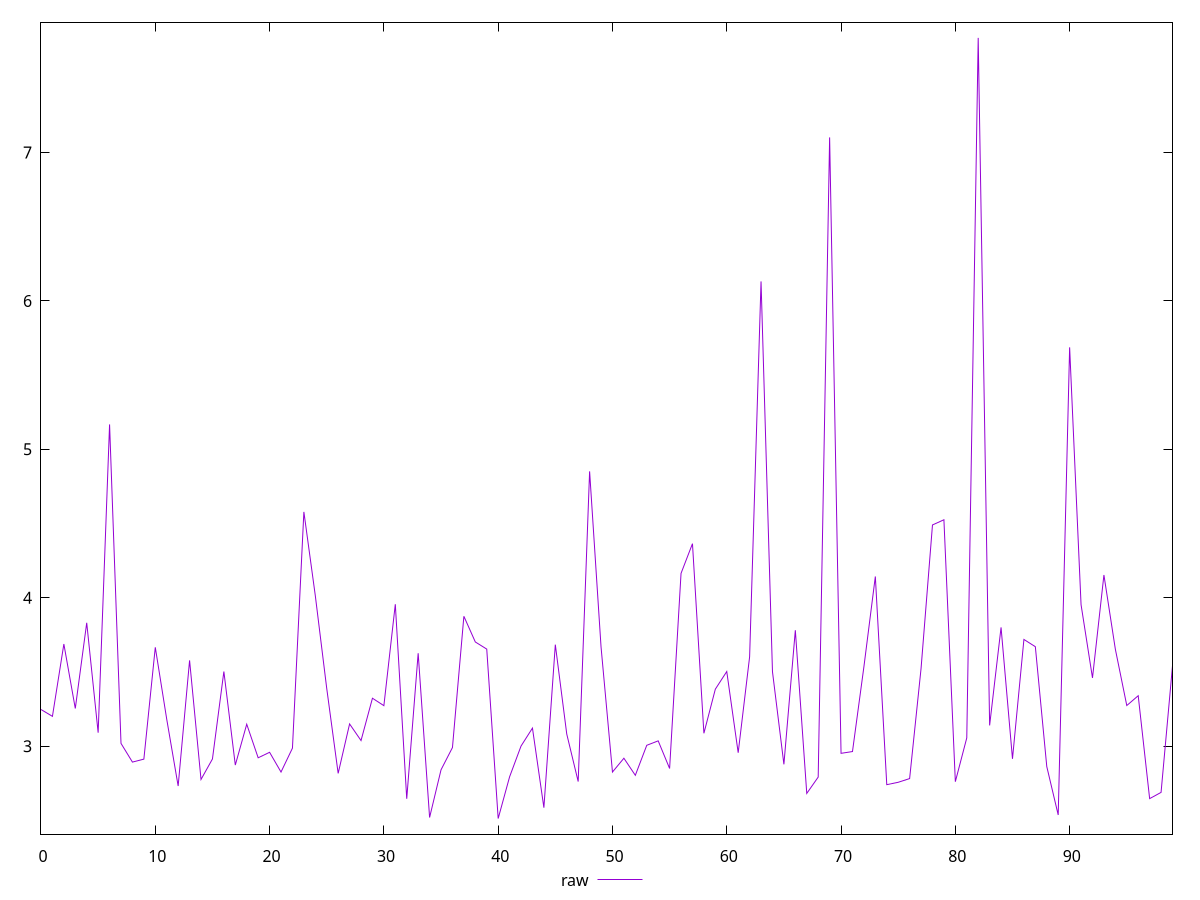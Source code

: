 reset

$raw <<EOF
0 3.2479999999999998
1 3.202
2 3.689
3 3.255
4 3.832
5 3.0919999999999996
6 5.168
7 3.0199999999999996
8 2.894
9 2.9139999999999997
10 3.667
11 3.1830000000000003
12 2.7330000000000005
13 3.5789999999999997
14 2.777
15 2.915
16 3.504
17 2.8739999999999997
18 3.149
19 2.923
20 2.9600000000000004
21 2.827
22 2.9879999999999995
23 4.579000000000001
24 4.015
25 3.3900000000000006
26 2.818
27 3.151
28 3.0389999999999997
29 3.324
30 3.2739999999999996
31 3.957
32 2.6470000000000002
33 3.627
34 2.521
35 2.8420000000000005
36 2.9919999999999995
37 3.8759999999999994
38 3.7030000000000003
39 3.655
40 2.514
41 2.795
42 3.002
43 3.123
44 2.5869999999999997
45 3.685
46 3.083
47 2.763
48 4.852
49 3.6700000000000004
50 2.8270000000000004
51 2.9199999999999995
52 2.8049999999999997
53 3.007
54 3.037
55 2.851
56 4.164999999999999
57 4.365
58 3.088
59 3.3850000000000002
60 3.5039999999999996
61 2.9569999999999994
62 3.6029999999999998
63 6.131
64 3.5029999999999997
65 2.8789999999999996
66 3.7820000000000005
67 2.6830000000000003
68 2.793
69 7.101
70 2.9529999999999994
71 2.965
72 3.536
73 4.144
74 2.742
75 2.758
76 2.7830000000000004
77 3.524
78 4.491
79 4.526000000000001
80 2.762
81 3.0570000000000004
82 7.771
83 3.141
84 3.801
85 2.9160000000000004
86 3.72
87 3.6710000000000003
88 2.864
89 2.5380000000000003
90 5.687000000000001
91 3.9540000000000006
92 3.4610000000000003
93 4.154
94 3.654
95 3.275
96 3.341
97 2.648
98 2.69
99 3.542
EOF

set key outside below
set xrange [0:99]
set yrange [2.40886:7.8761399999999995]
set trange [2.40886:7.8761399999999995]
set terminal svg size 640, 500 enhanced background rgb 'white'
set output "report_00020_2021-02-19T21:17:38.612Z2/server-response-time/samples/pages+cached+noadtech+nomedia/raw/values.svg"

plot $raw title "raw" with line

reset
